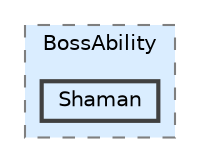 digraph "Q:/IdleWave/Projet/Assets/Scripts/RogueGenesia/Survival/Monster/AI/BossAbility/Shaman"
{
 // LATEX_PDF_SIZE
  bgcolor="transparent";
  edge [fontname=Helvetica,fontsize=10,labelfontname=Helvetica,labelfontsize=10];
  node [fontname=Helvetica,fontsize=10,shape=box,height=0.2,width=0.4];
  compound=true
  subgraph clusterdir_c3cdb3834d5d3bbe5feeafd248d94d3b {
    graph [ bgcolor="#daedff", pencolor="grey50", label="BossAbility", fontname=Helvetica,fontsize=10 style="filled,dashed", URL="dir_c3cdb3834d5d3bbe5feeafd248d94d3b.html",tooltip=""]
  dir_53de8ac55b41e18b43a2d721cf97aa08 [label="Shaman", fillcolor="#daedff", color="grey25", style="filled,bold", URL="dir_53de8ac55b41e18b43a2d721cf97aa08.html",tooltip=""];
  }
}
